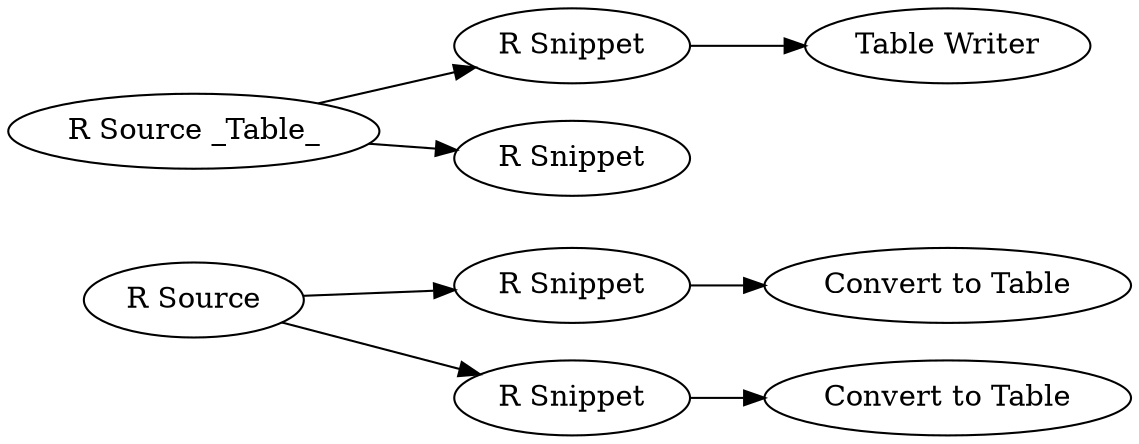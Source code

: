 digraph {
	"-3965825255080729578_7" [label="R Source"]
	"-3965825255080729578_3" [label="R Source _Table_"]
	"-3965825255080729578_11" [label="R Snippet"]
	"-3965825255080729578_6" [label="R Snippet"]
	"-3965825255080729578_10" [label="Convert to Table"]
	"-3965825255080729578_12" [label="Table Writer"]
	"-3965825255080729578_9" [label="Convert to Table"]
	"-3965825255080729578_8" [label="R Snippet"]
	"-3965825255080729578_2" [label="R Snippet"]
	"-3965825255080729578_8" -> "-3965825255080729578_12"
	"-3965825255080729578_6" -> "-3965825255080729578_9"
	"-3965825255080729578_7" -> "-3965825255080729578_6"
	"-3965825255080729578_11" -> "-3965825255080729578_10"
	"-3965825255080729578_3" -> "-3965825255080729578_8"
	"-3965825255080729578_3" -> "-3965825255080729578_2"
	"-3965825255080729578_7" -> "-3965825255080729578_11"
	rankdir=LR
}
